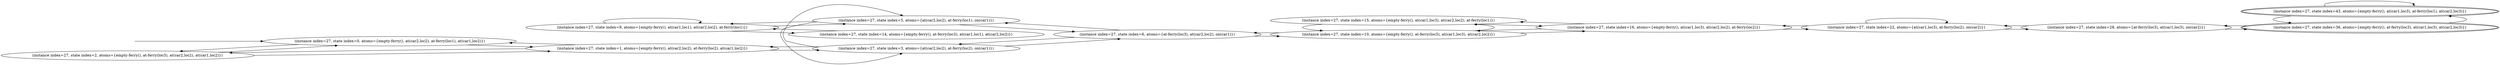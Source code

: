 digraph {
rankdir="LR"
s2[label="(instance index=27, state index=2, atoms={empty-ferry(), at-ferry(loc3), at(car2,loc2), at(car1,loc2)})"]
s14[label="(instance index=27, state index=14, atoms={empty-ferry(), at-ferry(loc3), at(car1,loc1), at(car2,loc2)})"]
s0[label="(instance index=27, state index=0, atoms={empty-ferry(), at(car2,loc2), at-ferry(loc1), at(car1,loc2)})"]
s9[label="(instance index=27, state index=9, atoms={empty-ferry(), at(car1,loc1), at(car2,loc2), at-ferry(loc1)})"]
s1[label="(instance index=27, state index=1, atoms={empty-ferry(), at(car2,loc2), at-ferry(loc2), at(car1,loc2)})"]
s3[label="(instance index=27, state index=3, atoms={at(car2,loc2), at-ferry(loc2), on(car1)})"]
s5[label="(instance index=27, state index=5, atoms={at(car2,loc2), at-ferry(loc1), on(car1)})"]
s6[label="(instance index=27, state index=6, atoms={at-ferry(loc3), at(car2,loc2), on(car1)})"]
s10[label="(instance index=27, state index=10, atoms={empty-ferry(), at-ferry(loc3), at(car1,loc3), at(car2,loc2)})"]
s15[label="(instance index=27, state index=15, atoms={empty-ferry(), at(car1,loc3), at(car2,loc2), at-ferry(loc1)})"]
s16[label="(instance index=27, state index=16, atoms={empty-ferry(), at(car1,loc3), at(car2,loc2), at-ferry(loc2)})"]
s22[label="(instance index=27, state index=22, atoms={at(car1,loc3), at-ferry(loc2), on(car2)})"]
s28[label="(instance index=27, state index=28, atoms={at-ferry(loc3), at(car1,loc3), on(car2)})"]
s36[peripheries=2,label="(instance index=27, state index=36, atoms={empty-ferry(), at-ferry(loc3), at(car1,loc3), at(car2,loc3)})"]
s43[peripheries=2,label="(instance index=27, state index=43, atoms={empty-ferry(), at(car1,loc3), at-ferry(loc1), at(car2,loc3)})"]
Dangling [ label = "", style = invis ]
{ rank = same; Dangling }
Dangling -> s0
{ rank = same; s0}
{ rank = same; s9,s1}
{ rank = same; s3,s5}
{ rank = same; s6}
{ rank = same; s10,s15}
{ rank = same; s16}
{ rank = same; s22}
{ rank = same; s28}
{ rank = same; s36,s43}
{
s2->s1
s2->s0
s14->s9
s0->s2
s0->s1
}
{
s9->s14
s9->s5
s9->s9
s1->s2
s1->s3
s1->s0
}
{
s3->s6
s3->s5
s3->s1
s5->s6
s5->s3
s5->s9
}
{
s6->s5
s6->s3
s6->s10
}
{
s10->s15
s10->s6
s10->s16
s15->s10
s15->s16
}
{
s16->s15
s16->s22
s16->s10
}
{
s22->s22
s22->s28
s22->s16
}
{
s28->s22
s28->s36
}
{
s36->s28
s36->s43
s43->s36
s43->s43
}
}
